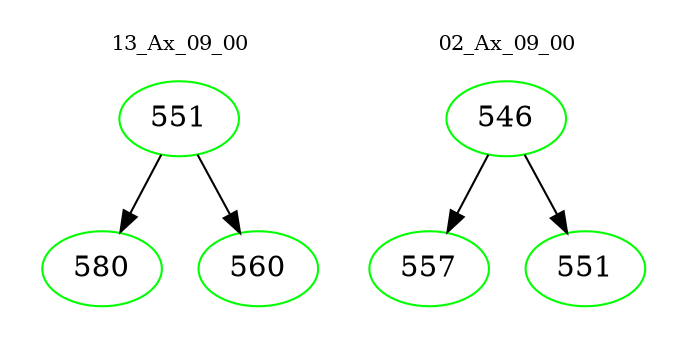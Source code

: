 digraph{
subgraph cluster_0 {
color = white
label = "13_Ax_09_00";
fontsize=10;
T0_551 [label="551", color="green"]
T0_551 -> T0_580 [color="black"]
T0_580 [label="580", color="green"]
T0_551 -> T0_560 [color="black"]
T0_560 [label="560", color="green"]
}
subgraph cluster_1 {
color = white
label = "02_Ax_09_00";
fontsize=10;
T1_546 [label="546", color="green"]
T1_546 -> T1_557 [color="black"]
T1_557 [label="557", color="green"]
T1_546 -> T1_551 [color="black"]
T1_551 [label="551", color="green"]
}
}
